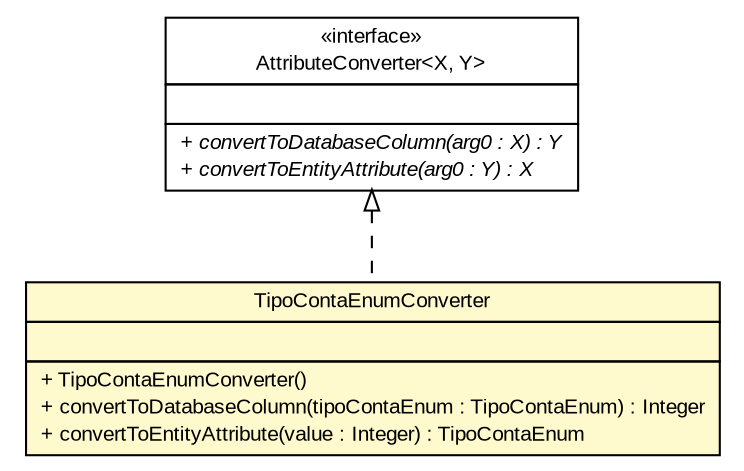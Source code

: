 #!/usr/local/bin/dot
#
# Class diagram 
# Generated by UMLGraph version R5_6 (http://www.umlgraph.org/)
#

digraph G {
	edge [fontname="arial",fontsize=10,labelfontname="arial",labelfontsize=10];
	node [fontname="arial",fontsize=10,shape=plaintext];
	nodesep=0.25;
	ranksep=0.5;
	// br.gov.to.sefaz.arr.persistence.converter.TipoContaEnumConverter
	c1014580 [label=<<table title="br.gov.to.sefaz.arr.persistence.converter.TipoContaEnumConverter" border="0" cellborder="1" cellspacing="0" cellpadding="2" port="p" bgcolor="lemonChiffon" href="./TipoContaEnumConverter.html">
		<tr><td><table border="0" cellspacing="0" cellpadding="1">
<tr><td align="center" balign="center"> TipoContaEnumConverter </td></tr>
		</table></td></tr>
		<tr><td><table border="0" cellspacing="0" cellpadding="1">
<tr><td align="left" balign="left">  </td></tr>
		</table></td></tr>
		<tr><td><table border="0" cellspacing="0" cellpadding="1">
<tr><td align="left" balign="left"> + TipoContaEnumConverter() </td></tr>
<tr><td align="left" balign="left"> + convertToDatabaseColumn(tipoContaEnum : TipoContaEnum) : Integer </td></tr>
<tr><td align="left" balign="left"> + convertToEntityAttribute(value : Integer) : TipoContaEnum </td></tr>
		</table></td></tr>
		</table>>, URL="./TipoContaEnumConverter.html", fontname="arial", fontcolor="black", fontsize=10.0];
	//br.gov.to.sefaz.arr.persistence.converter.TipoContaEnumConverter implements javax.persistence.AttributeConverter<X, Y>
	c1014905:p -> c1014580:p [dir=back,arrowtail=empty,style=dashed];
	// javax.persistence.AttributeConverter<X, Y>
	c1014905 [label=<<table title="javax.persistence.AttributeConverter" border="0" cellborder="1" cellspacing="0" cellpadding="2" port="p" href="http://java.sun.com/j2se/1.4.2/docs/api/javax/persistence/AttributeConverter.html">
		<tr><td><table border="0" cellspacing="0" cellpadding="1">
<tr><td align="center" balign="center"> &#171;interface&#187; </td></tr>
<tr><td align="center" balign="center"> AttributeConverter&lt;X, Y&gt; </td></tr>
		</table></td></tr>
		<tr><td><table border="0" cellspacing="0" cellpadding="1">
<tr><td align="left" balign="left">  </td></tr>
		</table></td></tr>
		<tr><td><table border="0" cellspacing="0" cellpadding="1">
<tr><td align="left" balign="left"><font face="arial italic" point-size="10.0"> + convertToDatabaseColumn(arg0 : X) : Y </font></td></tr>
<tr><td align="left" balign="left"><font face="arial italic" point-size="10.0"> + convertToEntityAttribute(arg0 : Y) : X </font></td></tr>
		</table></td></tr>
		</table>>, URL="http://java.sun.com/j2se/1.4.2/docs/api/javax/persistence/AttributeConverter.html", fontname="arial", fontcolor="black", fontsize=10.0];
}

